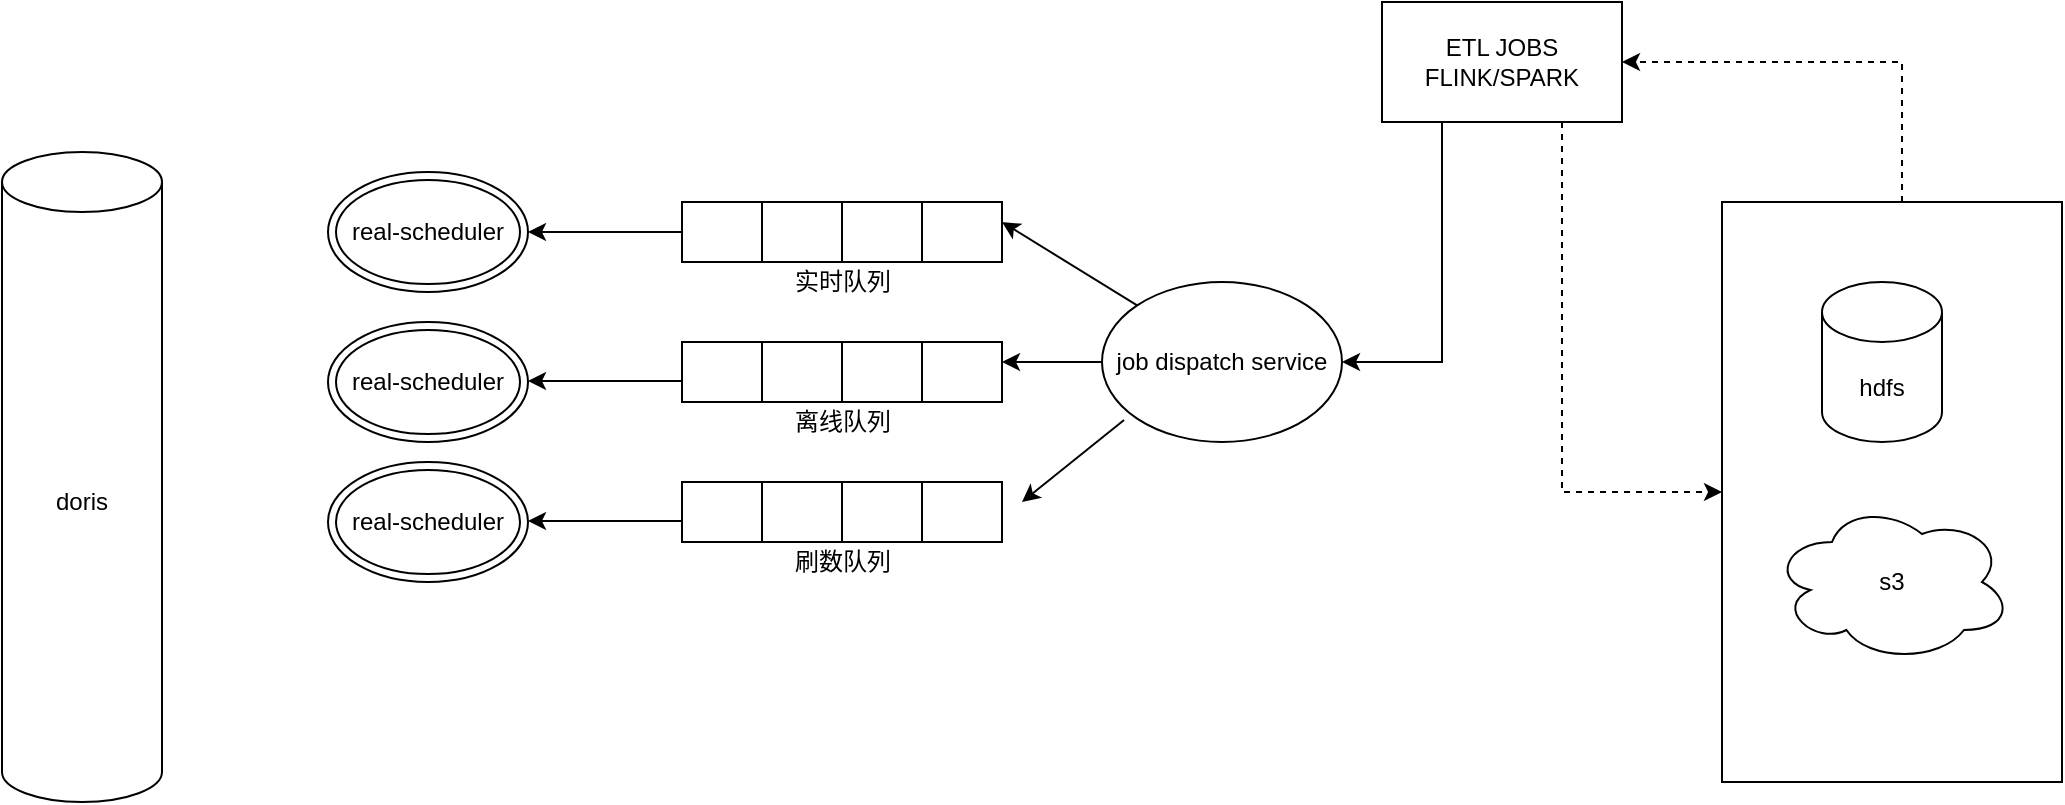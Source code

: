 <mxfile version="16.2.2" type="github">
  <diagram id="C5RBs43oDa-KdzZeNtuy" name="Page-1">
    <mxGraphModel dx="2840" dy="708" grid="1" gridSize="10" guides="1" tooltips="1" connect="1" arrows="1" fold="1" page="1" pageScale="1" pageWidth="827" pageHeight="1169" math="0" shadow="0">
      <root>
        <mxCell id="WIyWlLk6GJQsqaUBKTNV-0" />
        <mxCell id="WIyWlLk6GJQsqaUBKTNV-1" parent="WIyWlLk6GJQsqaUBKTNV-0" />
        <mxCell id="cQjFHLXVAHLceUW5Iy4G-0" value="" style="group" vertex="1" connectable="0" parent="WIyWlLk6GJQsqaUBKTNV-1">
          <mxGeometry x="-650" y="160" width="160" height="50" as="geometry" />
        </mxCell>
        <mxCell id="cQjFHLXVAHLceUW5Iy4G-1" value="" style="group" vertex="1" connectable="0" parent="cQjFHLXVAHLceUW5Iy4G-0">
          <mxGeometry width="160" height="30" as="geometry" />
        </mxCell>
        <mxCell id="cQjFHLXVAHLceUW5Iy4G-2" value="" style="rounded=0;whiteSpace=wrap;html=1;" vertex="1" parent="cQjFHLXVAHLceUW5Iy4G-1">
          <mxGeometry width="40" height="30" as="geometry" />
        </mxCell>
        <mxCell id="cQjFHLXVAHLceUW5Iy4G-3" value="" style="rounded=0;whiteSpace=wrap;html=1;" vertex="1" parent="cQjFHLXVAHLceUW5Iy4G-1">
          <mxGeometry x="40" width="40" height="30" as="geometry" />
        </mxCell>
        <mxCell id="cQjFHLXVAHLceUW5Iy4G-4" value="" style="rounded=0;whiteSpace=wrap;html=1;" vertex="1" parent="cQjFHLXVAHLceUW5Iy4G-1">
          <mxGeometry x="80" width="40" height="30" as="geometry" />
        </mxCell>
        <mxCell id="cQjFHLXVAHLceUW5Iy4G-5" value="" style="rounded=0;whiteSpace=wrap;html=1;" vertex="1" parent="cQjFHLXVAHLceUW5Iy4G-1">
          <mxGeometry x="120" width="40" height="30" as="geometry" />
        </mxCell>
        <mxCell id="cQjFHLXVAHLceUW5Iy4G-6" value="实时队列" style="text;html=1;align=center;verticalAlign=middle;resizable=0;points=[];autosize=1;strokeColor=none;fillColor=none;" vertex="1" parent="cQjFHLXVAHLceUW5Iy4G-0">
          <mxGeometry x="50" y="30" width="60" height="20" as="geometry" />
        </mxCell>
        <mxCell id="cQjFHLXVAHLceUW5Iy4G-7" value="" style="group" vertex="1" connectable="0" parent="WIyWlLk6GJQsqaUBKTNV-1">
          <mxGeometry x="-650" y="230" width="160" height="50" as="geometry" />
        </mxCell>
        <mxCell id="cQjFHLXVAHLceUW5Iy4G-8" value="" style="group" vertex="1" connectable="0" parent="cQjFHLXVAHLceUW5Iy4G-7">
          <mxGeometry width="160" height="30" as="geometry" />
        </mxCell>
        <mxCell id="cQjFHLXVAHLceUW5Iy4G-9" value="" style="rounded=0;whiteSpace=wrap;html=1;" vertex="1" parent="cQjFHLXVAHLceUW5Iy4G-8">
          <mxGeometry width="40" height="30" as="geometry" />
        </mxCell>
        <mxCell id="cQjFHLXVAHLceUW5Iy4G-10" value="" style="rounded=0;whiteSpace=wrap;html=1;" vertex="1" parent="cQjFHLXVAHLceUW5Iy4G-8">
          <mxGeometry x="40" width="40" height="30" as="geometry" />
        </mxCell>
        <mxCell id="cQjFHLXVAHLceUW5Iy4G-11" value="" style="rounded=0;whiteSpace=wrap;html=1;" vertex="1" parent="cQjFHLXVAHLceUW5Iy4G-8">
          <mxGeometry x="80" width="40" height="30" as="geometry" />
        </mxCell>
        <mxCell id="cQjFHLXVAHLceUW5Iy4G-12" value="" style="rounded=0;whiteSpace=wrap;html=1;" vertex="1" parent="cQjFHLXVAHLceUW5Iy4G-8">
          <mxGeometry x="120" width="40" height="30" as="geometry" />
        </mxCell>
        <mxCell id="cQjFHLXVAHLceUW5Iy4G-13" value="离线队列" style="text;html=1;align=center;verticalAlign=middle;resizable=0;points=[];autosize=1;strokeColor=none;fillColor=none;" vertex="1" parent="cQjFHLXVAHLceUW5Iy4G-7">
          <mxGeometry x="50" y="30" width="60" height="20" as="geometry" />
        </mxCell>
        <mxCell id="cQjFHLXVAHLceUW5Iy4G-14" value="" style="group" vertex="1" connectable="0" parent="WIyWlLk6GJQsqaUBKTNV-1">
          <mxGeometry x="-650" y="300" width="160" height="50" as="geometry" />
        </mxCell>
        <mxCell id="cQjFHLXVAHLceUW5Iy4G-15" value="" style="group" vertex="1" connectable="0" parent="cQjFHLXVAHLceUW5Iy4G-14">
          <mxGeometry width="160" height="30" as="geometry" />
        </mxCell>
        <mxCell id="cQjFHLXVAHLceUW5Iy4G-16" value="" style="rounded=0;whiteSpace=wrap;html=1;" vertex="1" parent="cQjFHLXVAHLceUW5Iy4G-15">
          <mxGeometry width="40" height="30" as="geometry" />
        </mxCell>
        <mxCell id="cQjFHLXVAHLceUW5Iy4G-17" value="" style="rounded=0;whiteSpace=wrap;html=1;" vertex="1" parent="cQjFHLXVAHLceUW5Iy4G-15">
          <mxGeometry x="40" width="40" height="30" as="geometry" />
        </mxCell>
        <mxCell id="cQjFHLXVAHLceUW5Iy4G-18" value="" style="rounded=0;whiteSpace=wrap;html=1;" vertex="1" parent="cQjFHLXVAHLceUW5Iy4G-15">
          <mxGeometry x="80" width="40" height="30" as="geometry" />
        </mxCell>
        <mxCell id="cQjFHLXVAHLceUW5Iy4G-19" value="" style="rounded=0;whiteSpace=wrap;html=1;" vertex="1" parent="cQjFHLXVAHLceUW5Iy4G-15">
          <mxGeometry x="120" width="40" height="30" as="geometry" />
        </mxCell>
        <mxCell id="cQjFHLXVAHLceUW5Iy4G-20" value="刷数队列" style="text;html=1;align=center;verticalAlign=middle;resizable=0;points=[];autosize=1;strokeColor=none;fillColor=none;" vertex="1" parent="cQjFHLXVAHLceUW5Iy4G-14">
          <mxGeometry x="50" y="30" width="60" height="20" as="geometry" />
        </mxCell>
        <mxCell id="cQjFHLXVAHLceUW5Iy4G-21" value="job dispatch service" style="ellipse;whiteSpace=wrap;html=1;" vertex="1" parent="WIyWlLk6GJQsqaUBKTNV-1">
          <mxGeometry x="-440" y="200" width="120" height="80" as="geometry" />
        </mxCell>
        <mxCell id="cQjFHLXVAHLceUW5Iy4G-22" value="" style="endArrow=classic;html=1;rounded=0;exitX=0;exitY=0;exitDx=0;exitDy=0;" edge="1" parent="WIyWlLk6GJQsqaUBKTNV-1" source="cQjFHLXVAHLceUW5Iy4G-21">
          <mxGeometry width="50" height="50" relative="1" as="geometry">
            <mxPoint x="-420" y="220" as="sourcePoint" />
            <mxPoint x="-490" y="170" as="targetPoint" />
          </mxGeometry>
        </mxCell>
        <mxCell id="cQjFHLXVAHLceUW5Iy4G-23" value="" style="endArrow=classic;html=1;rounded=0;exitX=0;exitY=0.5;exitDx=0;exitDy=0;" edge="1" parent="WIyWlLk6GJQsqaUBKTNV-1" source="cQjFHLXVAHLceUW5Iy4G-21">
          <mxGeometry width="50" height="50" relative="1" as="geometry">
            <mxPoint x="-440" y="250" as="sourcePoint" />
            <mxPoint x="-490" y="240" as="targetPoint" />
          </mxGeometry>
        </mxCell>
        <mxCell id="cQjFHLXVAHLceUW5Iy4G-24" value="" style="endArrow=classic;html=1;rounded=0;exitX=0.092;exitY=0.863;exitDx=0;exitDy=0;exitPerimeter=0;" edge="1" parent="WIyWlLk6GJQsqaUBKTNV-1" source="cQjFHLXVAHLceUW5Iy4G-21">
          <mxGeometry width="50" height="50" relative="1" as="geometry">
            <mxPoint x="-430" y="320" as="sourcePoint" />
            <mxPoint x="-480" y="310" as="targetPoint" />
          </mxGeometry>
        </mxCell>
        <mxCell id="cQjFHLXVAHLceUW5Iy4G-25" value="ETL JOBS&lt;br&gt;FLINK/SPARK" style="rounded=0;whiteSpace=wrap;html=1;" vertex="1" parent="WIyWlLk6GJQsqaUBKTNV-1">
          <mxGeometry x="-300" y="60" width="120" height="60" as="geometry" />
        </mxCell>
        <mxCell id="cQjFHLXVAHLceUW5Iy4G-26" value="" style="rounded=0;whiteSpace=wrap;html=1;" vertex="1" parent="WIyWlLk6GJQsqaUBKTNV-1">
          <mxGeometry x="-130" y="160" width="170" height="290" as="geometry" />
        </mxCell>
        <mxCell id="cQjFHLXVAHLceUW5Iy4G-27" value="hdfs" style="shape=cylinder3;whiteSpace=wrap;html=1;boundedLbl=1;backgroundOutline=1;size=15;" vertex="1" parent="WIyWlLk6GJQsqaUBKTNV-1">
          <mxGeometry x="-80" y="200" width="60" height="80" as="geometry" />
        </mxCell>
        <mxCell id="cQjFHLXVAHLceUW5Iy4G-28" value="s3" style="ellipse;shape=cloud;whiteSpace=wrap;html=1;" vertex="1" parent="WIyWlLk6GJQsqaUBKTNV-1">
          <mxGeometry x="-105" y="310" width="120" height="80" as="geometry" />
        </mxCell>
        <mxCell id="cQjFHLXVAHLceUW5Iy4G-33" value="" style="endArrow=classic;html=1;rounded=0;edgeStyle=orthogonalEdgeStyle;entryX=1;entryY=0.5;entryDx=0;entryDy=0;fixDash=0;dashed=1;" edge="1" parent="WIyWlLk6GJQsqaUBKTNV-1" target="cQjFHLXVAHLceUW5Iy4G-25">
          <mxGeometry width="50" height="50" relative="1" as="geometry">
            <mxPoint x="-40" y="160" as="sourcePoint" />
            <mxPoint x="-90" y="110" as="targetPoint" />
            <Array as="points">
              <mxPoint x="-40" y="90" />
            </Array>
          </mxGeometry>
        </mxCell>
        <mxCell id="cQjFHLXVAHLceUW5Iy4G-34" value="" style="endArrow=classic;html=1;rounded=0;dashed=1;exitX=0.75;exitY=1;exitDx=0;exitDy=0;edgeStyle=orthogonalEdgeStyle;entryX=0;entryY=0.5;entryDx=0;entryDy=0;" edge="1" parent="WIyWlLk6GJQsqaUBKTNV-1" source="cQjFHLXVAHLceUW5Iy4G-25" target="cQjFHLXVAHLceUW5Iy4G-26">
          <mxGeometry width="50" height="50" relative="1" as="geometry">
            <mxPoint x="-220" y="190" as="sourcePoint" />
            <mxPoint x="-210" y="400" as="targetPoint" />
            <Array as="points">
              <mxPoint x="-210" y="305" />
            </Array>
          </mxGeometry>
        </mxCell>
        <mxCell id="cQjFHLXVAHLceUW5Iy4G-35" value="" style="endArrow=classic;html=1;rounded=0;exitX=0.25;exitY=1;exitDx=0;exitDy=0;edgeStyle=orthogonalEdgeStyle;entryX=1;entryY=0.5;entryDx=0;entryDy=0;" edge="1" parent="WIyWlLk6GJQsqaUBKTNV-1" source="cQjFHLXVAHLceUW5Iy4G-25" target="cQjFHLXVAHLceUW5Iy4G-21">
          <mxGeometry width="50" height="50" relative="1" as="geometry">
            <mxPoint x="-380" y="360" as="sourcePoint" />
            <mxPoint x="-270" y="240" as="targetPoint" />
            <Array as="points">
              <mxPoint x="-270" y="240" />
            </Array>
          </mxGeometry>
        </mxCell>
        <mxCell id="cQjFHLXVAHLceUW5Iy4G-36" value="doris" style="shape=cylinder3;whiteSpace=wrap;html=1;boundedLbl=1;backgroundOutline=1;size=15;" vertex="1" parent="WIyWlLk6GJQsqaUBKTNV-1">
          <mxGeometry x="-990" y="135" width="80" height="325" as="geometry" />
        </mxCell>
        <mxCell id="cQjFHLXVAHLceUW5Iy4G-37" value="real-scheduler" style="ellipse;shape=doubleEllipse;whiteSpace=wrap;html=1;" vertex="1" parent="WIyWlLk6GJQsqaUBKTNV-1">
          <mxGeometry x="-827" y="145" width="100" height="60" as="geometry" />
        </mxCell>
        <mxCell id="cQjFHLXVAHLceUW5Iy4G-38" value="real-scheduler" style="ellipse;shape=doubleEllipse;whiteSpace=wrap;html=1;" vertex="1" parent="WIyWlLk6GJQsqaUBKTNV-1">
          <mxGeometry x="-827" y="220" width="100" height="60" as="geometry" />
        </mxCell>
        <mxCell id="cQjFHLXVAHLceUW5Iy4G-39" value="real-scheduler" style="ellipse;shape=doubleEllipse;whiteSpace=wrap;html=1;" vertex="1" parent="WIyWlLk6GJQsqaUBKTNV-1">
          <mxGeometry x="-827" y="290" width="100" height="60" as="geometry" />
        </mxCell>
        <mxCell id="cQjFHLXVAHLceUW5Iy4G-40" value="" style="endArrow=classic;html=1;rounded=0;exitX=0;exitY=0.5;exitDx=0;exitDy=0;entryX=1;entryY=0.5;entryDx=0;entryDy=0;" edge="1" parent="WIyWlLk6GJQsqaUBKTNV-1" source="cQjFHLXVAHLceUW5Iy4G-2" target="cQjFHLXVAHLceUW5Iy4G-37">
          <mxGeometry width="50" height="50" relative="1" as="geometry">
            <mxPoint x="-660" y="179.5" as="sourcePoint" />
            <mxPoint x="-710" y="179.5" as="targetPoint" />
          </mxGeometry>
        </mxCell>
        <mxCell id="cQjFHLXVAHLceUW5Iy4G-41" value="" style="endArrow=classic;html=1;rounded=0;exitX=0;exitY=0.5;exitDx=0;exitDy=0;entryX=1;entryY=0.5;entryDx=0;entryDy=0;" edge="1" parent="WIyWlLk6GJQsqaUBKTNV-1">
          <mxGeometry width="50" height="50" relative="1" as="geometry">
            <mxPoint x="-650" y="249.5" as="sourcePoint" />
            <mxPoint x="-727" y="249.5" as="targetPoint" />
          </mxGeometry>
        </mxCell>
        <mxCell id="cQjFHLXVAHLceUW5Iy4G-42" value="" style="endArrow=classic;html=1;rounded=0;exitX=0;exitY=0.5;exitDx=0;exitDy=0;entryX=1;entryY=0.5;entryDx=0;entryDy=0;" edge="1" parent="WIyWlLk6GJQsqaUBKTNV-1">
          <mxGeometry width="50" height="50" relative="1" as="geometry">
            <mxPoint x="-650" y="319.5" as="sourcePoint" />
            <mxPoint x="-727" y="319.5" as="targetPoint" />
          </mxGeometry>
        </mxCell>
      </root>
    </mxGraphModel>
  </diagram>
</mxfile>
